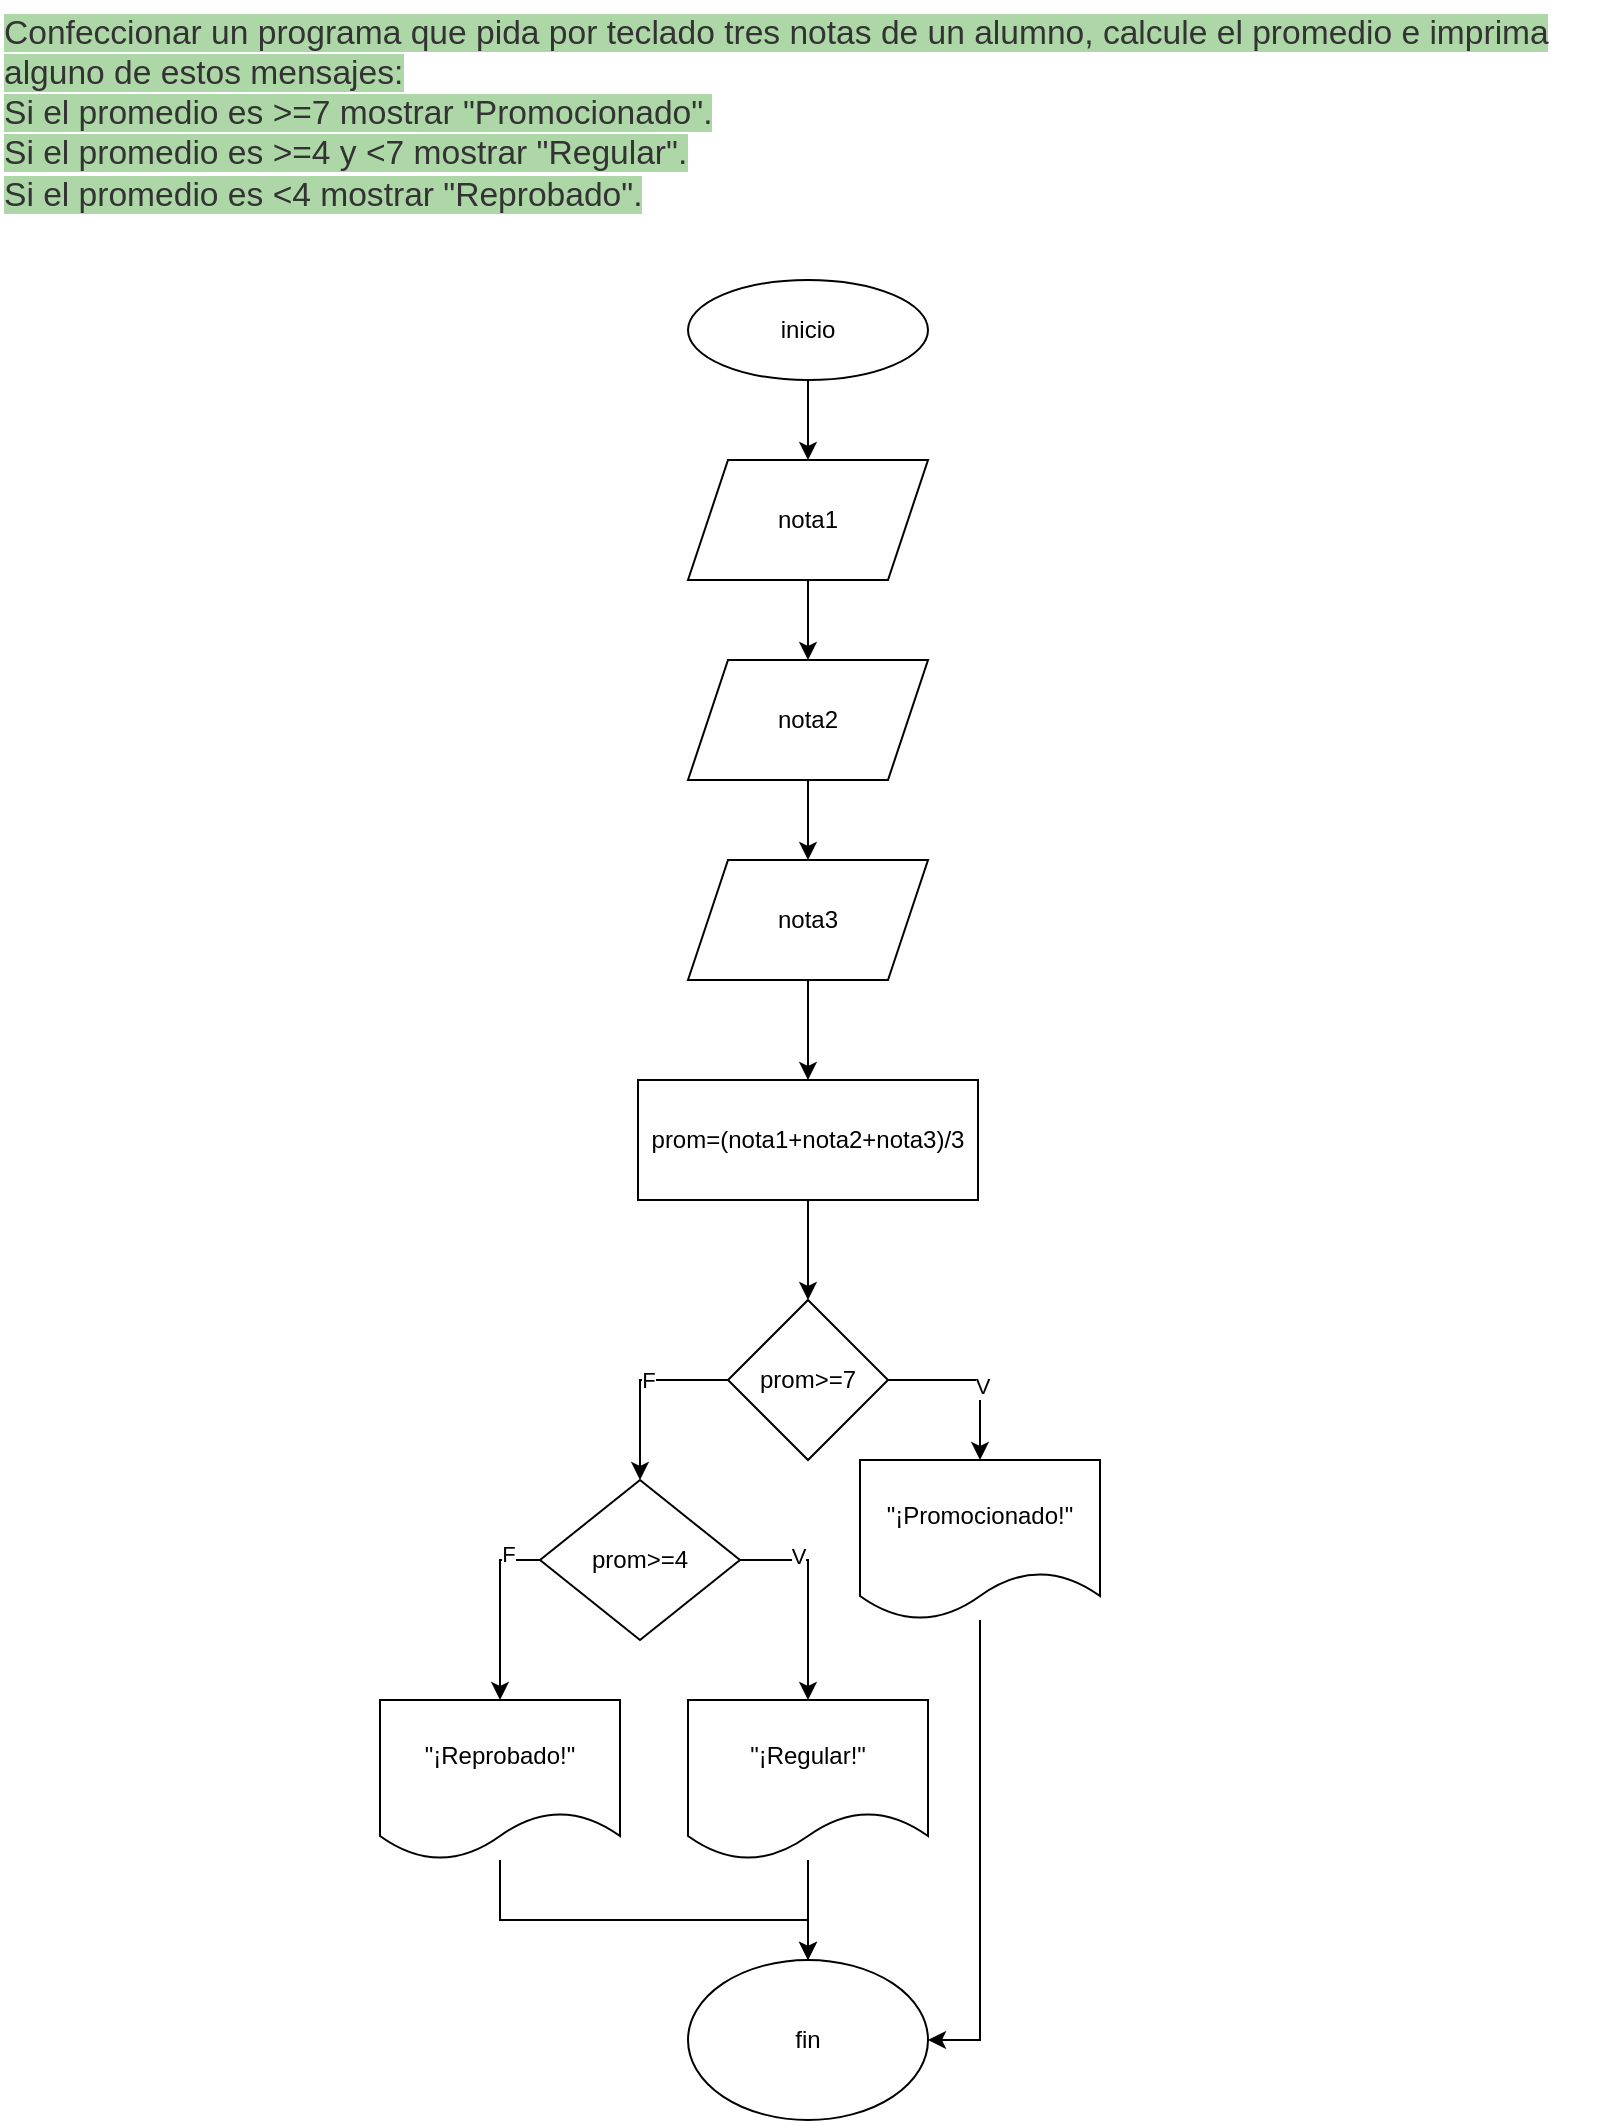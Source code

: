 <mxfile version="20.6.1" type="device"><diagram id="26VZS9oXykZpSbUDCJA3" name="Página-1"><mxGraphModel dx="825" dy="485" grid="1" gridSize="10" guides="1" tooltips="1" connect="1" arrows="1" fold="1" page="1" pageScale="1" pageWidth="827" pageHeight="1169" math="0" shadow="0"><root><mxCell id="0"/><mxCell id="1" parent="0"/><mxCell id="dPBv_3_xL3bZpMe5UA2u-1" value="&lt;span style=&quot;color: rgb(51, 51, 51); font-family: sans-serif, arial; font-size: 16.8px; font-style: normal; font-variant-ligatures: normal; font-variant-caps: normal; font-weight: 400; letter-spacing: normal; orphans: 2; text-align: start; text-indent: 0px; text-transform: none; widows: 2; word-spacing: 0px; -webkit-text-stroke-width: 0px; background-color: rgb(174, 215, 168); text-decoration-thickness: initial; text-decoration-style: initial; text-decoration-color: initial; float: none; display: inline !important;&quot;&gt;Confeccionar un programa que pida por teclado tres notas de un alumno, calcule el promedio e imprima alguno de estos mensajes:&lt;/span&gt;&lt;br style=&quot;box-sizing: border-box; color: rgb(51, 51, 51); font-family: sans-serif, arial; font-size: 16.8px; font-style: normal; font-variant-ligatures: normal; font-variant-caps: normal; font-weight: 400; letter-spacing: normal; orphans: 2; text-align: start; text-indent: 0px; text-transform: none; widows: 2; word-spacing: 0px; -webkit-text-stroke-width: 0px; background-color: rgb(174, 215, 168); text-decoration-thickness: initial; text-decoration-style: initial; text-decoration-color: initial;&quot;&gt;&lt;span style=&quot;color: rgb(51, 51, 51); font-family: sans-serif, arial; font-size: 16.8px; font-style: normal; font-variant-ligatures: normal; font-variant-caps: normal; font-weight: 400; letter-spacing: normal; orphans: 2; text-align: start; text-indent: 0px; text-transform: none; widows: 2; word-spacing: 0px; -webkit-text-stroke-width: 0px; background-color: rgb(174, 215, 168); text-decoration-thickness: initial; text-decoration-style: initial; text-decoration-color: initial; float: none; display: inline !important;&quot;&gt;Si el promedio es &amp;gt;=7 mostrar &quot;Promocionado&quot;.&lt;/span&gt;&lt;br style=&quot;box-sizing: border-box; color: rgb(51, 51, 51); font-family: sans-serif, arial; font-size: 16.8px; font-style: normal; font-variant-ligatures: normal; font-variant-caps: normal; font-weight: 400; letter-spacing: normal; orphans: 2; text-align: start; text-indent: 0px; text-transform: none; widows: 2; word-spacing: 0px; -webkit-text-stroke-width: 0px; background-color: rgb(174, 215, 168); text-decoration-thickness: initial; text-decoration-style: initial; text-decoration-color: initial;&quot;&gt;&lt;span style=&quot;color: rgb(51, 51, 51); font-family: sans-serif, arial; font-size: 16.8px; font-style: normal; font-variant-ligatures: normal; font-variant-caps: normal; font-weight: 400; letter-spacing: normal; orphans: 2; text-align: start; text-indent: 0px; text-transform: none; widows: 2; word-spacing: 0px; -webkit-text-stroke-width: 0px; background-color: rgb(174, 215, 168); text-decoration-thickness: initial; text-decoration-style: initial; text-decoration-color: initial; float: none; display: inline !important;&quot;&gt;Si el promedio es &amp;gt;=4 y &amp;lt;7 mostrar &quot;Regular&quot;.&lt;/span&gt;&lt;br style=&quot;box-sizing: border-box; color: rgb(51, 51, 51); font-family: sans-serif, arial; font-size: 16.8px; font-style: normal; font-variant-ligatures: normal; font-variant-caps: normal; font-weight: 400; letter-spacing: normal; orphans: 2; text-align: start; text-indent: 0px; text-transform: none; widows: 2; word-spacing: 0px; -webkit-text-stroke-width: 0px; background-color: rgb(174, 215, 168); text-decoration-thickness: initial; text-decoration-style: initial; text-decoration-color: initial;&quot;&gt;&lt;span style=&quot;color: rgb(51, 51, 51); font-family: sans-serif, arial; font-size: 16.8px; font-style: normal; font-variant-ligatures: normal; font-variant-caps: normal; font-weight: 400; letter-spacing: normal; orphans: 2; text-align: start; text-indent: 0px; text-transform: none; widows: 2; word-spacing: 0px; -webkit-text-stroke-width: 0px; background-color: rgb(174, 215, 168); text-decoration-thickness: initial; text-decoration-style: initial; text-decoration-color: initial; float: none; display: inline !important;&quot;&gt;Si el promedio es &amp;lt;4 mostrar &quot;Reprobado&quot;.&lt;/span&gt;" style="text;whiteSpace=wrap;html=1;" vertex="1" parent="1"><mxGeometry x="10" y="10" width="810" height="120" as="geometry"/></mxCell><mxCell id="dPBv_3_xL3bZpMe5UA2u-6" value="" style="edgeStyle=orthogonalEdgeStyle;rounded=0;orthogonalLoop=1;jettySize=auto;html=1;" edge="1" parent="1" source="dPBv_3_xL3bZpMe5UA2u-2" target="dPBv_3_xL3bZpMe5UA2u-4"><mxGeometry relative="1" as="geometry"/></mxCell><mxCell id="dPBv_3_xL3bZpMe5UA2u-2" value="inicio" style="ellipse;whiteSpace=wrap;html=1;" vertex="1" parent="1"><mxGeometry x="354" y="150" width="120" height="50" as="geometry"/></mxCell><mxCell id="dPBv_3_xL3bZpMe5UA2u-10" value="" style="edgeStyle=orthogonalEdgeStyle;rounded=0;orthogonalLoop=1;jettySize=auto;html=1;" edge="1" parent="1" source="dPBv_3_xL3bZpMe5UA2u-3" target="dPBv_3_xL3bZpMe5UA2u-9"><mxGeometry relative="1" as="geometry"/></mxCell><mxCell id="dPBv_3_xL3bZpMe5UA2u-3" value="nota3" style="shape=parallelogram;perimeter=parallelogramPerimeter;whiteSpace=wrap;html=1;fixedSize=1;" vertex="1" parent="1"><mxGeometry x="354" y="440" width="120" height="60" as="geometry"/></mxCell><mxCell id="dPBv_3_xL3bZpMe5UA2u-7" value="" style="edgeStyle=orthogonalEdgeStyle;rounded=0;orthogonalLoop=1;jettySize=auto;html=1;" edge="1" parent="1" source="dPBv_3_xL3bZpMe5UA2u-4" target="dPBv_3_xL3bZpMe5UA2u-5"><mxGeometry relative="1" as="geometry"/></mxCell><mxCell id="dPBv_3_xL3bZpMe5UA2u-4" value="nota1" style="shape=parallelogram;perimeter=parallelogramPerimeter;whiteSpace=wrap;html=1;fixedSize=1;" vertex="1" parent="1"><mxGeometry x="354" y="240" width="120" height="60" as="geometry"/></mxCell><mxCell id="dPBv_3_xL3bZpMe5UA2u-8" value="" style="edgeStyle=orthogonalEdgeStyle;rounded=0;orthogonalLoop=1;jettySize=auto;html=1;" edge="1" parent="1" source="dPBv_3_xL3bZpMe5UA2u-5" target="dPBv_3_xL3bZpMe5UA2u-3"><mxGeometry relative="1" as="geometry"/></mxCell><mxCell id="dPBv_3_xL3bZpMe5UA2u-5" value="nota2" style="shape=parallelogram;perimeter=parallelogramPerimeter;whiteSpace=wrap;html=1;fixedSize=1;" vertex="1" parent="1"><mxGeometry x="354" y="340" width="120" height="60" as="geometry"/></mxCell><mxCell id="dPBv_3_xL3bZpMe5UA2u-16" value="" style="edgeStyle=orthogonalEdgeStyle;rounded=0;orthogonalLoop=1;jettySize=auto;html=1;" edge="1" parent="1" source="dPBv_3_xL3bZpMe5UA2u-9" target="dPBv_3_xL3bZpMe5UA2u-11"><mxGeometry relative="1" as="geometry"/></mxCell><mxCell id="dPBv_3_xL3bZpMe5UA2u-9" value="prom=(nota1+nota2+nota3)/3" style="rounded=0;whiteSpace=wrap;html=1;" vertex="1" parent="1"><mxGeometry x="329" y="550" width="170" height="60" as="geometry"/></mxCell><mxCell id="dPBv_3_xL3bZpMe5UA2u-14" style="edgeStyle=orthogonalEdgeStyle;rounded=0;orthogonalLoop=1;jettySize=auto;html=1;exitX=0;exitY=0.5;exitDx=0;exitDy=0;entryX=0.5;entryY=0;entryDx=0;entryDy=0;" edge="1" parent="1" source="dPBv_3_xL3bZpMe5UA2u-11" target="dPBv_3_xL3bZpMe5UA2u-13"><mxGeometry relative="1" as="geometry"/></mxCell><mxCell id="dPBv_3_xL3bZpMe5UA2u-27" value="F" style="edgeLabel;html=1;align=center;verticalAlign=middle;resizable=0;points=[];" vertex="1" connectable="0" parent="dPBv_3_xL3bZpMe5UA2u-14"><mxGeometry x="-0.149" relative="1" as="geometry"><mxPoint as="offset"/></mxGeometry></mxCell><mxCell id="dPBv_3_xL3bZpMe5UA2u-15" style="edgeStyle=orthogonalEdgeStyle;rounded=0;orthogonalLoop=1;jettySize=auto;html=1;exitX=1;exitY=0.5;exitDx=0;exitDy=0;entryX=0.5;entryY=0;entryDx=0;entryDy=0;" edge="1" parent="1" source="dPBv_3_xL3bZpMe5UA2u-11" target="dPBv_3_xL3bZpMe5UA2u-12"><mxGeometry relative="1" as="geometry"/></mxCell><mxCell id="dPBv_3_xL3bZpMe5UA2u-26" value="V" style="edgeLabel;html=1;align=center;verticalAlign=middle;resizable=0;points=[];" vertex="1" connectable="0" parent="dPBv_3_xL3bZpMe5UA2u-15"><mxGeometry x="0.14" y="1" relative="1" as="geometry"><mxPoint as="offset"/></mxGeometry></mxCell><mxCell id="dPBv_3_xL3bZpMe5UA2u-11" value="prom&amp;gt;=7" style="rhombus;whiteSpace=wrap;html=1;" vertex="1" parent="1"><mxGeometry x="374" y="660" width="80" height="80" as="geometry"/></mxCell><mxCell id="dPBv_3_xL3bZpMe5UA2u-23" style="edgeStyle=orthogonalEdgeStyle;rounded=0;orthogonalLoop=1;jettySize=auto;html=1;entryX=1;entryY=0.5;entryDx=0;entryDy=0;" edge="1" parent="1" source="dPBv_3_xL3bZpMe5UA2u-12" target="dPBv_3_xL3bZpMe5UA2u-22"><mxGeometry relative="1" as="geometry"/></mxCell><mxCell id="dPBv_3_xL3bZpMe5UA2u-12" value="&quot;¡Promocionado!&quot;" style="shape=document;whiteSpace=wrap;html=1;boundedLbl=1;" vertex="1" parent="1"><mxGeometry x="440" y="740" width="120" height="80" as="geometry"/></mxCell><mxCell id="dPBv_3_xL3bZpMe5UA2u-18" style="edgeStyle=orthogonalEdgeStyle;rounded=0;orthogonalLoop=1;jettySize=auto;html=1;exitX=1;exitY=0.5;exitDx=0;exitDy=0;entryX=0.5;entryY=0;entryDx=0;entryDy=0;" edge="1" parent="1" source="dPBv_3_xL3bZpMe5UA2u-13" target="dPBv_3_xL3bZpMe5UA2u-17"><mxGeometry relative="1" as="geometry"/></mxCell><mxCell id="dPBv_3_xL3bZpMe5UA2u-29" value="V" style="edgeLabel;html=1;align=center;verticalAlign=middle;resizable=0;points=[];" vertex="1" connectable="0" parent="dPBv_3_xL3bZpMe5UA2u-18"><mxGeometry x="-0.452" y="1" relative="1" as="geometry"><mxPoint y="-1" as="offset"/></mxGeometry></mxCell><mxCell id="dPBv_3_xL3bZpMe5UA2u-21" style="edgeStyle=orthogonalEdgeStyle;rounded=0;orthogonalLoop=1;jettySize=auto;html=1;exitX=0;exitY=0.5;exitDx=0;exitDy=0;" edge="1" parent="1" source="dPBv_3_xL3bZpMe5UA2u-13" target="dPBv_3_xL3bZpMe5UA2u-20"><mxGeometry relative="1" as="geometry"/></mxCell><mxCell id="dPBv_3_xL3bZpMe5UA2u-30" value="F" style="edgeLabel;html=1;align=center;verticalAlign=middle;resizable=0;points=[];" vertex="1" connectable="0" parent="dPBv_3_xL3bZpMe5UA2u-21"><mxGeometry x="-0.636" y="-2" relative="1" as="geometry"><mxPoint y="-1" as="offset"/></mxGeometry></mxCell><mxCell id="dPBv_3_xL3bZpMe5UA2u-13" value="prom&amp;gt;=4" style="rhombus;whiteSpace=wrap;html=1;" vertex="1" parent="1"><mxGeometry x="280" y="750" width="100" height="80" as="geometry"/></mxCell><mxCell id="dPBv_3_xL3bZpMe5UA2u-24" style="edgeStyle=orthogonalEdgeStyle;rounded=0;orthogonalLoop=1;jettySize=auto;html=1;entryX=0.5;entryY=0;entryDx=0;entryDy=0;" edge="1" parent="1" source="dPBv_3_xL3bZpMe5UA2u-17" target="dPBv_3_xL3bZpMe5UA2u-22"><mxGeometry relative="1" as="geometry"/></mxCell><mxCell id="dPBv_3_xL3bZpMe5UA2u-17" value="&quot;¡Regular!&quot;" style="shape=document;whiteSpace=wrap;html=1;boundedLbl=1;" vertex="1" parent="1"><mxGeometry x="354" y="860" width="120" height="80" as="geometry"/></mxCell><mxCell id="dPBv_3_xL3bZpMe5UA2u-31" style="edgeStyle=orthogonalEdgeStyle;rounded=0;orthogonalLoop=1;jettySize=auto;html=1;entryX=0.5;entryY=0;entryDx=0;entryDy=0;" edge="1" parent="1" source="dPBv_3_xL3bZpMe5UA2u-20" target="dPBv_3_xL3bZpMe5UA2u-22"><mxGeometry relative="1" as="geometry"><Array as="points"><mxPoint x="260" y="970"/><mxPoint x="414" y="970"/></Array></mxGeometry></mxCell><mxCell id="dPBv_3_xL3bZpMe5UA2u-20" value="&quot;¡Reprobado!&quot;" style="shape=document;whiteSpace=wrap;html=1;boundedLbl=1;" vertex="1" parent="1"><mxGeometry x="200" y="860" width="120" height="80" as="geometry"/></mxCell><mxCell id="dPBv_3_xL3bZpMe5UA2u-22" value="fin" style="ellipse;whiteSpace=wrap;html=1;" vertex="1" parent="1"><mxGeometry x="354" y="990" width="120" height="80" as="geometry"/></mxCell></root></mxGraphModel></diagram></mxfile>